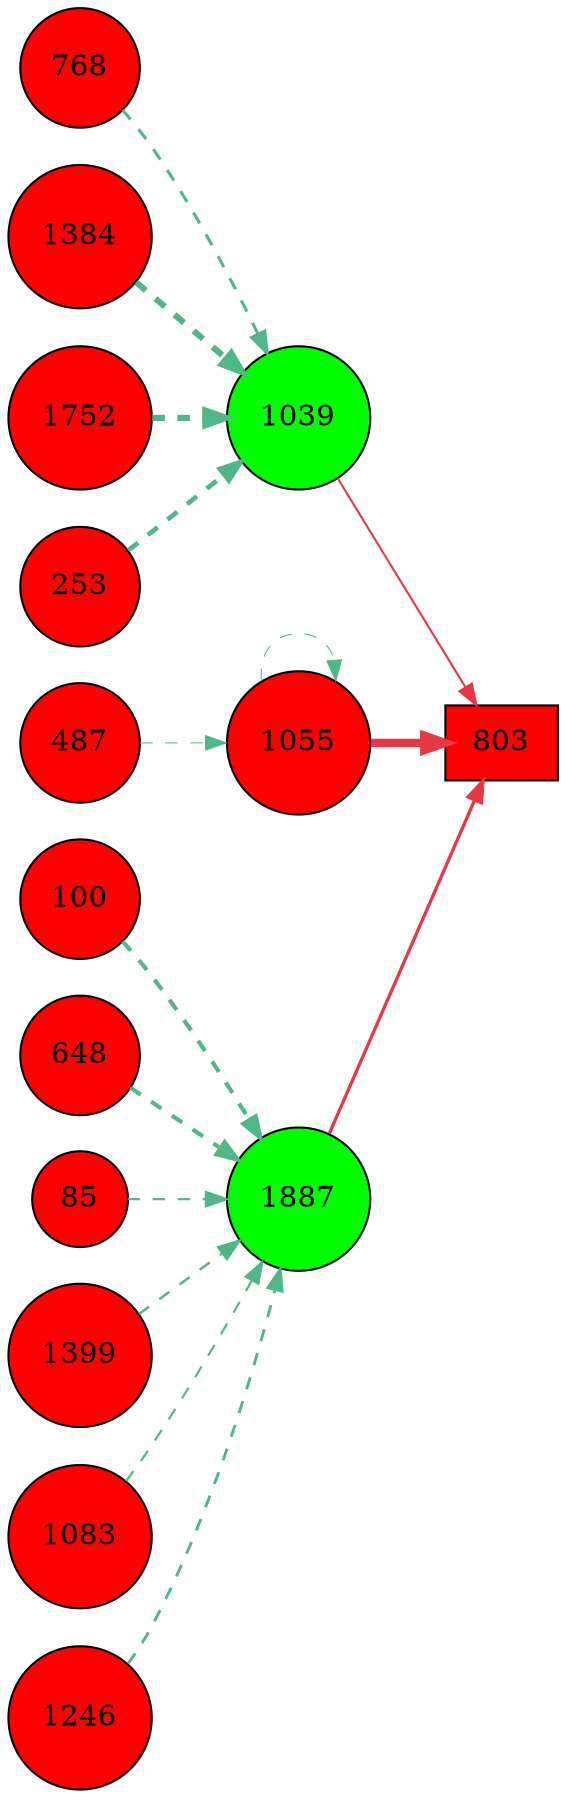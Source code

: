 digraph G{
rankdir=LR;
768 [style=filled, shape=circle, fillcolor="#fe0000", label="768"];
803 [style=filled, shape=box, fillcolor="#fe0000", label="803"];
100 [style=filled, shape=circle, fillcolor="#fe0000", label="100"];
487 [style=filled, shape=circle, fillcolor="#fe0000", label="487"];
1384 [style=filled, shape=circle, fillcolor="#fe0000", label="1384"];
648 [style=filled, shape=circle, fillcolor="#fe0000", label="648"];
1039 [style=filled, shape=circle, fillcolor="#00fe00", label="1039"];
85 [style=filled, shape=circle, fillcolor="#fe0000", label="85"];
1399 [style=filled, shape=circle, fillcolor="#fe0000", label="1399"];
1752 [style=filled, shape=circle, fillcolor="#fe0000", label="1752"];
1083 [style=filled, shape=circle, fillcolor="#fe0000", label="1083"];
1055 [style=filled, shape=circle, fillcolor="#fe0000", label="1055"];
253 [style=filled, shape=circle, fillcolor="#fe0000", label="253"];
1246 [style=filled, shape=circle, fillcolor="#fe0000", label="1246"];
1887 [style=filled, shape=circle, fillcolor="#00fe00", label="1887"];
1055 -> 803 [color="#e63946",penwidth=4.00];
1887 -> 803 [color="#e63946",penwidth=1.59];
1039 -> 803 [color="#e63946",penwidth=1.00];
1752 -> 1039 [color="#52b788",style=dashed,penwidth=3.00];
1384 -> 1039 [color="#52b788",style=dashed,penwidth=2.96];
253 -> 1039 [color="#52b788",style=dashed,penwidth=2.27];
768 -> 1039 [color="#52b788",style=dashed,penwidth=1.50];
100 -> 1887 [color="#52b788",style=dashed,penwidth=2.00];
648 -> 1887 [color="#52b788",style=dashed,penwidth=1.99];
1246 -> 1887 [color="#52b788",style=dashed,penwidth=1.39];
1399 -> 1887 [color="#52b788",style=dashed,penwidth=1.22];
1083 -> 1887 [color="#52b788",style=dashed,penwidth=1.05];
85 -> 1887 [color="#52b788",style=dashed,penwidth=1.04];
1055 -> 1055 [color="#52b788",style=dashed,penwidth=0.50];
487 -> 1055 [color="#52b788",style=dashed,penwidth=0.50];
}